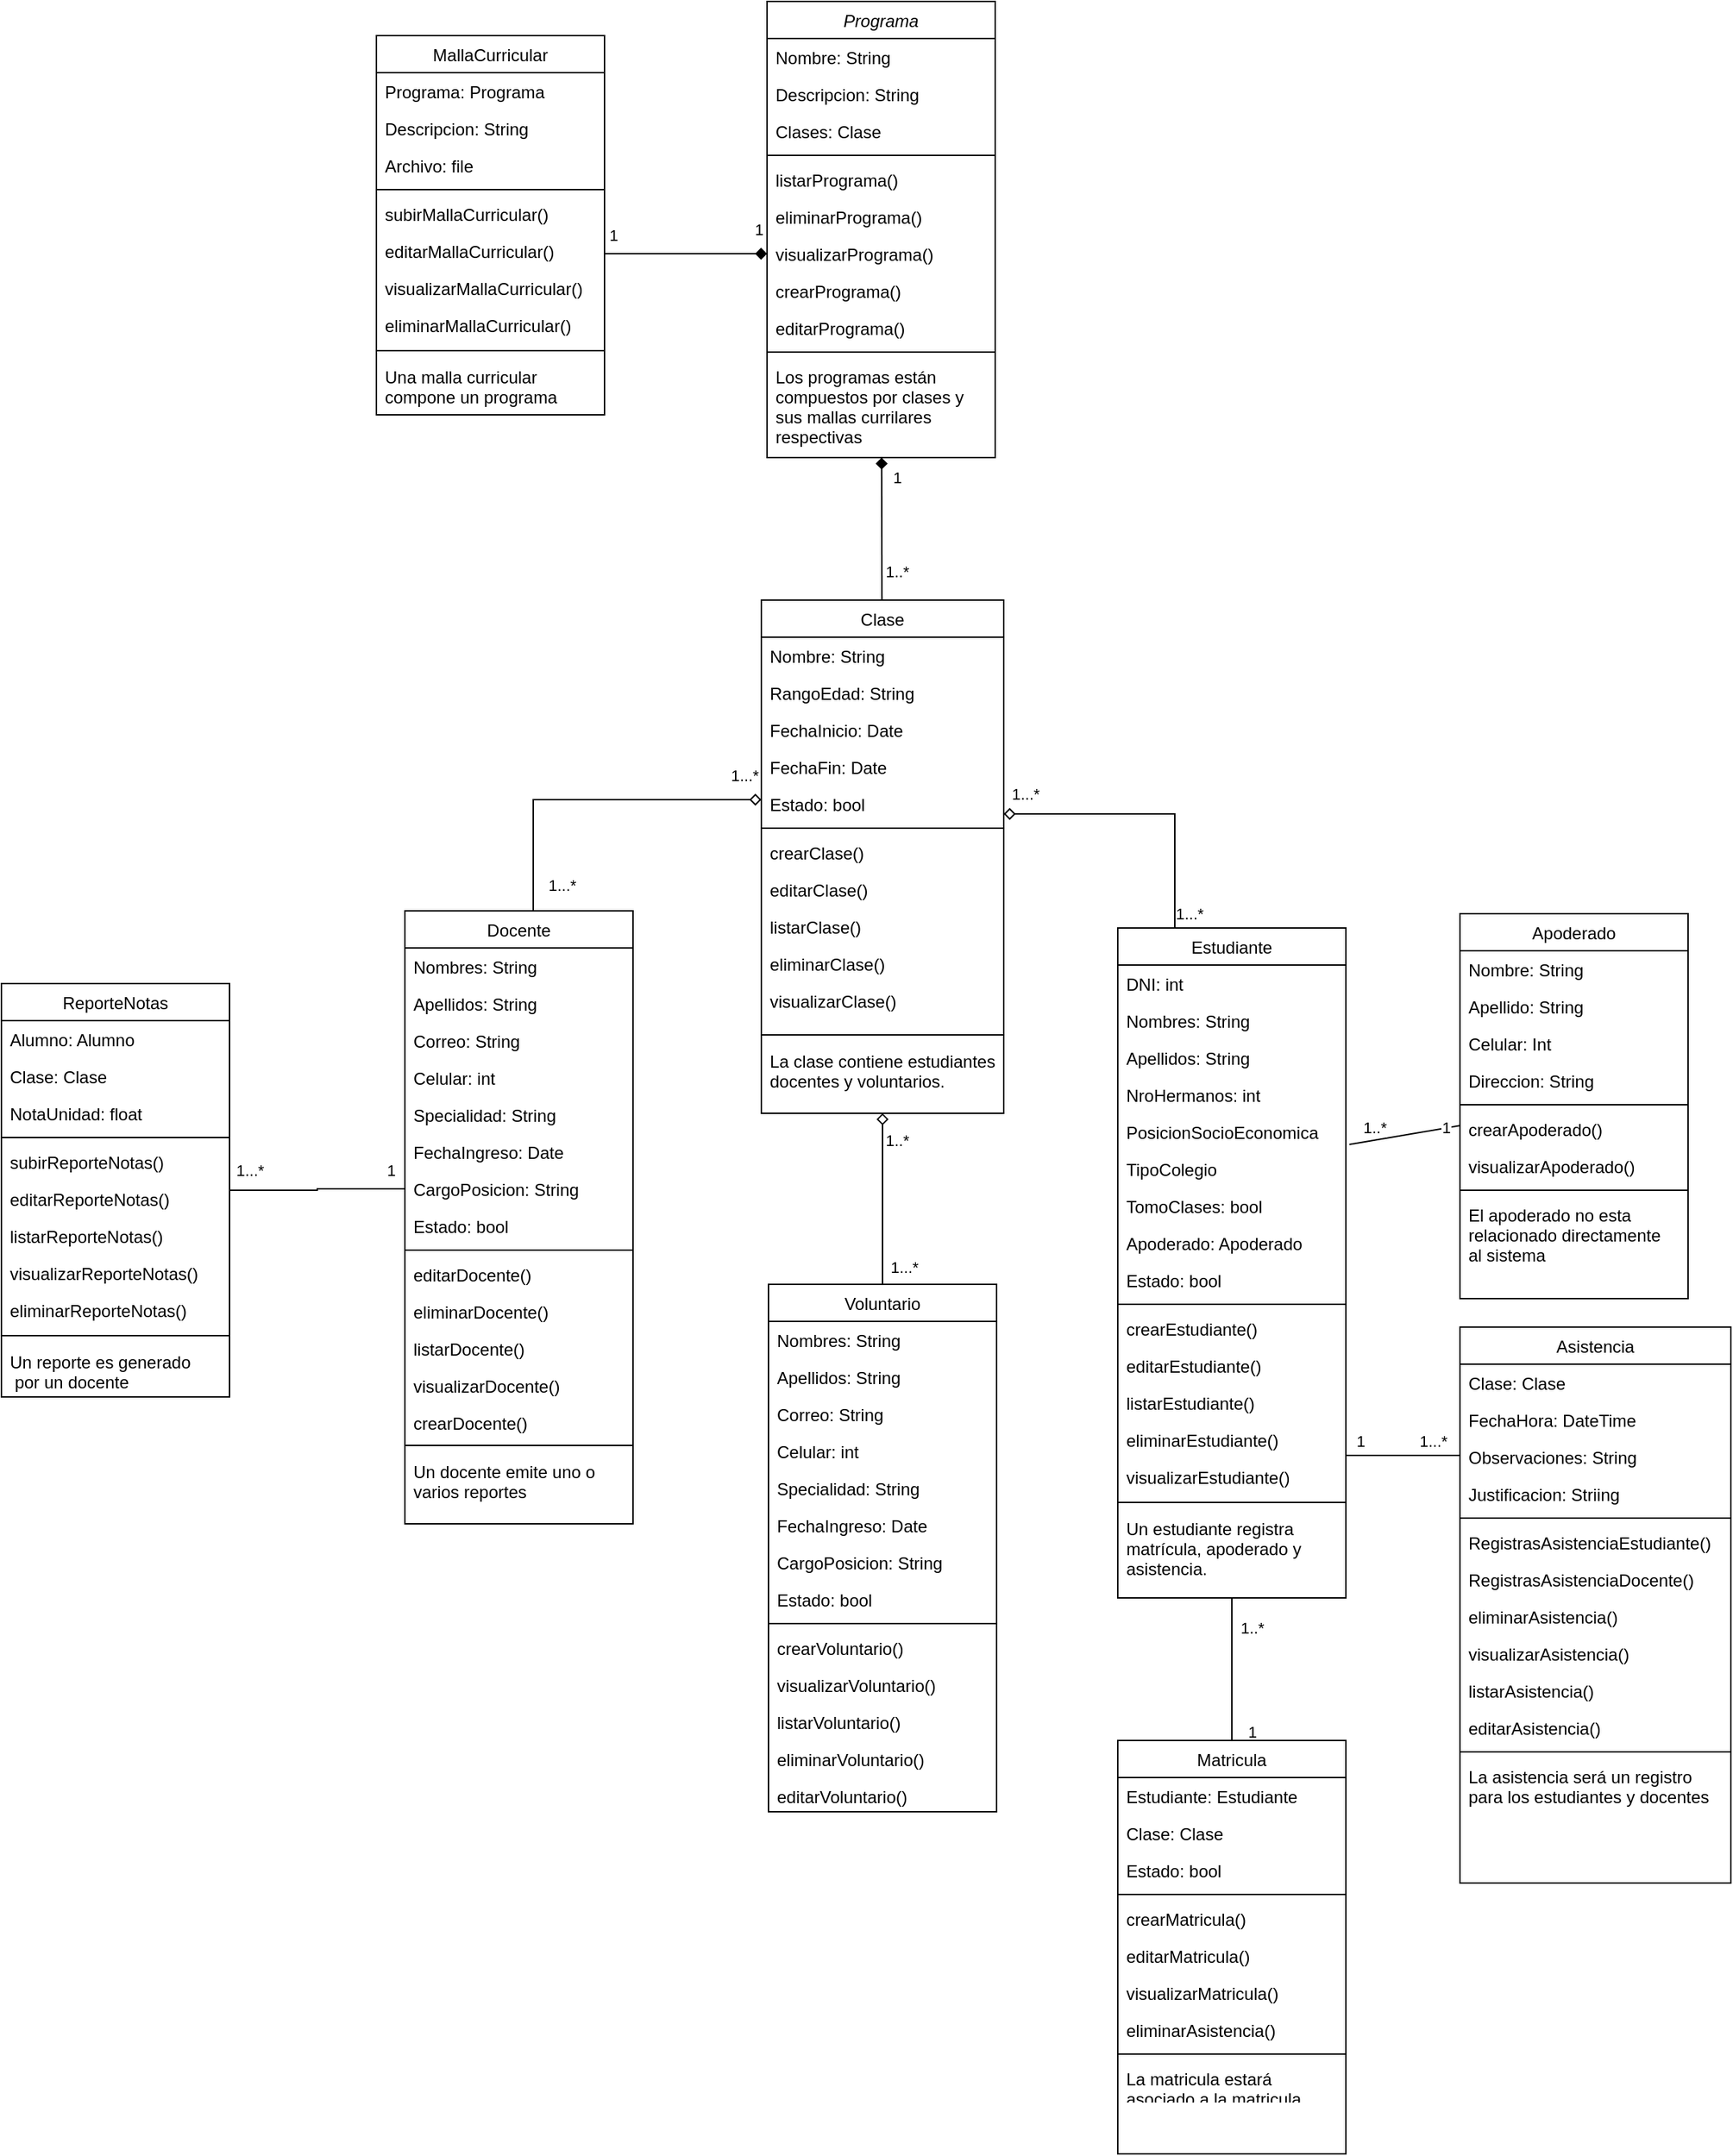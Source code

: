 <mxfile version="22.1.11" type="github">
  <diagram id="C5RBs43oDa-KdzZeNtuy" name="Page-1">
    <mxGraphModel dx="1994" dy="1749" grid="1" gridSize="10" guides="1" tooltips="1" connect="1" arrows="1" fold="1" page="1" pageScale="1" pageWidth="827" pageHeight="1169" math="0" shadow="0">
      <root>
        <mxCell id="WIyWlLk6GJQsqaUBKTNV-0" />
        <mxCell id="WIyWlLk6GJQsqaUBKTNV-1" parent="WIyWlLk6GJQsqaUBKTNV-0" />
        <mxCell id="zkfFHV4jXpPFQw0GAbJ--0" value="Programa" style="swimlane;fontStyle=2;align=center;verticalAlign=top;childLayout=stackLayout;horizontal=1;startSize=26;horizontalStack=0;resizeParent=1;resizeLast=0;collapsible=1;marginBottom=0;rounded=0;shadow=0;strokeWidth=1;" parent="WIyWlLk6GJQsqaUBKTNV-1" vertex="1">
          <mxGeometry x="74" y="-730" width="160" height="320" as="geometry">
            <mxRectangle x="230" y="140" width="160" height="26" as="alternateBounds" />
          </mxGeometry>
        </mxCell>
        <mxCell id="zkfFHV4jXpPFQw0GAbJ--1" value="Nombre: String" style="text;align=left;verticalAlign=top;spacingLeft=4;spacingRight=4;overflow=hidden;rotatable=0;points=[[0,0.5],[1,0.5]];portConstraint=eastwest;" parent="zkfFHV4jXpPFQw0GAbJ--0" vertex="1">
          <mxGeometry y="26" width="160" height="26" as="geometry" />
        </mxCell>
        <mxCell id="zkfFHV4jXpPFQw0GAbJ--3" value="Descripcion: String" style="text;align=left;verticalAlign=top;spacingLeft=4;spacingRight=4;overflow=hidden;rotatable=0;points=[[0,0.5],[1,0.5]];portConstraint=eastwest;rounded=0;shadow=0;html=0;" parent="zkfFHV4jXpPFQw0GAbJ--0" vertex="1">
          <mxGeometry y="52" width="160" height="26" as="geometry" />
        </mxCell>
        <mxCell id="zkfFHV4jXpPFQw0GAbJ--2" value="Clases: Clase" style="text;align=left;verticalAlign=top;spacingLeft=4;spacingRight=4;overflow=hidden;rotatable=0;points=[[0,0.5],[1,0.5]];portConstraint=eastwest;rounded=0;shadow=0;html=0;" parent="zkfFHV4jXpPFQw0GAbJ--0" vertex="1">
          <mxGeometry y="78" width="160" height="26" as="geometry" />
        </mxCell>
        <mxCell id="zkfFHV4jXpPFQw0GAbJ--4" value="" style="line;html=1;strokeWidth=1;align=left;verticalAlign=middle;spacingTop=-1;spacingLeft=3;spacingRight=3;rotatable=0;labelPosition=right;points=[];portConstraint=eastwest;" parent="zkfFHV4jXpPFQw0GAbJ--0" vertex="1">
          <mxGeometry y="104" width="160" height="8" as="geometry" />
        </mxCell>
        <mxCell id="YdkDz7YXGPAaVxcvAb31-112" value="listarPrograma()" style="text;align=left;verticalAlign=top;spacingLeft=4;spacingRight=4;overflow=hidden;rotatable=0;points=[[0,0.5],[1,0.5]];portConstraint=eastwest;" parent="zkfFHV4jXpPFQw0GAbJ--0" vertex="1">
          <mxGeometry y="112" width="160" height="26" as="geometry" />
        </mxCell>
        <mxCell id="YdkDz7YXGPAaVxcvAb31-111" value="eliminarPrograma()" style="text;align=left;verticalAlign=top;spacingLeft=4;spacingRight=4;overflow=hidden;rotatable=0;points=[[0,0.5],[1,0.5]];portConstraint=eastwest;" parent="zkfFHV4jXpPFQw0GAbJ--0" vertex="1">
          <mxGeometry y="138" width="160" height="26" as="geometry" />
        </mxCell>
        <mxCell id="YdkDz7YXGPAaVxcvAb31-113" value="visualizarPrograma()" style="text;align=left;verticalAlign=top;spacingLeft=4;spacingRight=4;overflow=hidden;rotatable=0;points=[[0,0.5],[1,0.5]];portConstraint=eastwest;" parent="zkfFHV4jXpPFQw0GAbJ--0" vertex="1">
          <mxGeometry y="164" width="160" height="26" as="geometry" />
        </mxCell>
        <mxCell id="zkfFHV4jXpPFQw0GAbJ--5" value="crearPrograma()" style="text;align=left;verticalAlign=top;spacingLeft=4;spacingRight=4;overflow=hidden;rotatable=0;points=[[0,0.5],[1,0.5]];portConstraint=eastwest;" parent="zkfFHV4jXpPFQw0GAbJ--0" vertex="1">
          <mxGeometry y="190" width="160" height="26" as="geometry" />
        </mxCell>
        <mxCell id="YdkDz7YXGPAaVxcvAb31-110" value="editarPrograma()" style="text;align=left;verticalAlign=top;spacingLeft=4;spacingRight=4;overflow=hidden;rotatable=0;points=[[0,0.5],[1,0.5]];portConstraint=eastwest;" parent="zkfFHV4jXpPFQw0GAbJ--0" vertex="1">
          <mxGeometry y="216" width="160" height="26" as="geometry" />
        </mxCell>
        <mxCell id="YdkDz7YXGPAaVxcvAb31-114" value="" style="line;html=1;strokeWidth=1;align=left;verticalAlign=middle;spacingTop=-1;spacingLeft=3;spacingRight=3;rotatable=0;labelPosition=right;points=[];portConstraint=eastwest;" parent="zkfFHV4jXpPFQw0GAbJ--0" vertex="1">
          <mxGeometry y="242" width="160" height="8" as="geometry" />
        </mxCell>
        <mxCell id="YdkDz7YXGPAaVxcvAb31-115" value="Los programas están &#xa;compuestos por clases y &#xa;sus mallas currilares &#xa;respectivas" style="text;align=left;verticalAlign=top;spacingLeft=4;spacingRight=4;overflow=hidden;rotatable=0;points=[[0,0.5],[1,0.5]];portConstraint=eastwest;" parent="zkfFHV4jXpPFQw0GAbJ--0" vertex="1">
          <mxGeometry y="250" width="160" height="70" as="geometry" />
        </mxCell>
        <mxCell id="zkfFHV4jXpPFQw0GAbJ--6" value="Estudiante" style="swimlane;fontStyle=0;align=center;verticalAlign=top;childLayout=stackLayout;horizontal=1;startSize=26;horizontalStack=0;resizeParent=1;resizeLast=0;collapsible=1;marginBottom=0;rounded=0;shadow=0;strokeWidth=1;" parent="WIyWlLk6GJQsqaUBKTNV-1" vertex="1">
          <mxGeometry x="320" y="-80" width="160" height="470" as="geometry">
            <mxRectangle x="20" y="250" width="160" height="26" as="alternateBounds" />
          </mxGeometry>
        </mxCell>
        <mxCell id="YdkDz7YXGPAaVxcvAb31-109" value="DNI: int" style="text;align=left;verticalAlign=top;spacingLeft=4;spacingRight=4;overflow=hidden;rotatable=0;points=[[0,0.5],[1,0.5]];portConstraint=eastwest;" parent="zkfFHV4jXpPFQw0GAbJ--6" vertex="1">
          <mxGeometry y="26" width="160" height="26" as="geometry" />
        </mxCell>
        <mxCell id="zkfFHV4jXpPFQw0GAbJ--7" value="Nombres: String" style="text;align=left;verticalAlign=top;spacingLeft=4;spacingRight=4;overflow=hidden;rotatable=0;points=[[0,0.5],[1,0.5]];portConstraint=eastwest;" parent="zkfFHV4jXpPFQw0GAbJ--6" vertex="1">
          <mxGeometry y="52" width="160" height="26" as="geometry" />
        </mxCell>
        <mxCell id="YdkDz7YXGPAaVxcvAb31-14" value="Apellidos: String" style="text;align=left;verticalAlign=top;spacingLeft=4;spacingRight=4;overflow=hidden;rotatable=0;points=[[0,0.5],[1,0.5]];portConstraint=eastwest;rounded=0;shadow=0;html=0;" parent="zkfFHV4jXpPFQw0GAbJ--6" vertex="1">
          <mxGeometry y="78" width="160" height="26" as="geometry" />
        </mxCell>
        <mxCell id="YdkDz7YXGPAaVxcvAb31-13" value="NroHermanos: int" style="text;align=left;verticalAlign=top;spacingLeft=4;spacingRight=4;overflow=hidden;rotatable=0;points=[[0,0.5],[1,0.5]];portConstraint=eastwest;rounded=0;shadow=0;html=0;" parent="zkfFHV4jXpPFQw0GAbJ--6" vertex="1">
          <mxGeometry y="104" width="160" height="26" as="geometry" />
        </mxCell>
        <mxCell id="YdkDz7YXGPAaVxcvAb31-15" value="PosicionSocioEconomica" style="text;align=left;verticalAlign=top;spacingLeft=4;spacingRight=4;overflow=hidden;rotatable=0;points=[[0,0.5],[1,0.5]];portConstraint=eastwest;rounded=0;shadow=0;html=0;" parent="zkfFHV4jXpPFQw0GAbJ--6" vertex="1">
          <mxGeometry y="130" width="160" height="26" as="geometry" />
        </mxCell>
        <mxCell id="zkfFHV4jXpPFQw0GAbJ--8" value="TipoColegio" style="text;align=left;verticalAlign=top;spacingLeft=4;spacingRight=4;overflow=hidden;rotatable=0;points=[[0,0.5],[1,0.5]];portConstraint=eastwest;rounded=0;shadow=0;html=0;" parent="zkfFHV4jXpPFQw0GAbJ--6" vertex="1">
          <mxGeometry y="156" width="160" height="26" as="geometry" />
        </mxCell>
        <mxCell id="YdkDz7YXGPAaVxcvAb31-17" value="TomoClases: bool" style="text;align=left;verticalAlign=top;spacingLeft=4;spacingRight=4;overflow=hidden;rotatable=0;points=[[0,0.5],[1,0.5]];portConstraint=eastwest;rounded=0;shadow=0;html=0;" parent="zkfFHV4jXpPFQw0GAbJ--6" vertex="1">
          <mxGeometry y="182" width="160" height="26" as="geometry" />
        </mxCell>
        <mxCell id="YdkDz7YXGPAaVxcvAb31-18" value="Apoderado: Apoderado" style="text;align=left;verticalAlign=top;spacingLeft=4;spacingRight=4;overflow=hidden;rotatable=0;points=[[0,0.5],[1,0.5]];portConstraint=eastwest;rounded=0;shadow=0;html=0;" parent="zkfFHV4jXpPFQw0GAbJ--6" vertex="1">
          <mxGeometry y="208" width="160" height="26" as="geometry" />
        </mxCell>
        <mxCell id="YdkDz7YXGPAaVxcvAb31-19" value="Estado: bool" style="text;align=left;verticalAlign=top;spacingLeft=4;spacingRight=4;overflow=hidden;rotatable=0;points=[[0,0.5],[1,0.5]];portConstraint=eastwest;rounded=0;shadow=0;html=0;" parent="zkfFHV4jXpPFQw0GAbJ--6" vertex="1">
          <mxGeometry y="234" width="160" height="26" as="geometry" />
        </mxCell>
        <mxCell id="zkfFHV4jXpPFQw0GAbJ--9" value="" style="line;html=1;strokeWidth=1;align=left;verticalAlign=middle;spacingTop=-1;spacingLeft=3;spacingRight=3;rotatable=0;labelPosition=right;points=[];portConstraint=eastwest;" parent="zkfFHV4jXpPFQw0GAbJ--6" vertex="1">
          <mxGeometry y="260" width="160" height="8" as="geometry" />
        </mxCell>
        <mxCell id="YdkDz7YXGPAaVxcvAb31-120" value="crearEstudiante()" style="text;align=left;verticalAlign=top;spacingLeft=4;spacingRight=4;overflow=hidden;rotatable=0;points=[[0,0.5],[1,0.5]];portConstraint=eastwest;" parent="zkfFHV4jXpPFQw0GAbJ--6" vertex="1">
          <mxGeometry y="268" width="160" height="26" as="geometry" />
        </mxCell>
        <mxCell id="YdkDz7YXGPAaVxcvAb31-122" value="editarEstudiante()" style="text;align=left;verticalAlign=top;spacingLeft=4;spacingRight=4;overflow=hidden;rotatable=0;points=[[0,0.5],[1,0.5]];portConstraint=eastwest;" parent="zkfFHV4jXpPFQw0GAbJ--6" vertex="1">
          <mxGeometry y="294" width="160" height="26" as="geometry" />
        </mxCell>
        <mxCell id="zkfFHV4jXpPFQw0GAbJ--11" value="listarEstudiante()" style="text;align=left;verticalAlign=top;spacingLeft=4;spacingRight=4;overflow=hidden;rotatable=0;points=[[0,0.5],[1,0.5]];portConstraint=eastwest;" parent="zkfFHV4jXpPFQw0GAbJ--6" vertex="1">
          <mxGeometry y="320" width="160" height="26" as="geometry" />
        </mxCell>
        <mxCell id="YdkDz7YXGPAaVxcvAb31-121" value="eliminarEstudiante()" style="text;align=left;verticalAlign=top;spacingLeft=4;spacingRight=4;overflow=hidden;rotatable=0;points=[[0,0.5],[1,0.5]];portConstraint=eastwest;" parent="zkfFHV4jXpPFQw0GAbJ--6" vertex="1">
          <mxGeometry y="346" width="160" height="26" as="geometry" />
        </mxCell>
        <mxCell id="YdkDz7YXGPAaVxcvAb31-124" value="visualizarEstudiante()" style="text;align=left;verticalAlign=top;spacingLeft=4;spacingRight=4;overflow=hidden;rotatable=0;points=[[0,0.5],[1,0.5]];portConstraint=eastwest;" parent="zkfFHV4jXpPFQw0GAbJ--6" vertex="1">
          <mxGeometry y="372" width="160" height="26" as="geometry" />
        </mxCell>
        <mxCell id="nETBbxx432z5n_HVtZr0-69" value="" style="line;strokeWidth=1;rotatable=0;dashed=0;labelPosition=right;align=left;verticalAlign=middle;spacingTop=0;spacingLeft=6;points=[];portConstraint=eastwest;" parent="zkfFHV4jXpPFQw0GAbJ--6" vertex="1">
          <mxGeometry y="398" width="160" height="10" as="geometry" />
        </mxCell>
        <mxCell id="nETBbxx432z5n_HVtZr0-70" value="Un estudiante registra&#xa;matrícula, apoderado y&#xa;asistencia." style="text;align=left;verticalAlign=top;spacingLeft=4;spacingRight=4;overflow=hidden;rotatable=0;points=[[0,0.5],[1,0.5]];portConstraint=eastwest;" parent="zkfFHV4jXpPFQw0GAbJ--6" vertex="1">
          <mxGeometry y="408" width="160" height="52" as="geometry" />
        </mxCell>
        <mxCell id="zkfFHV4jXpPFQw0GAbJ--17" value="Clase" style="swimlane;fontStyle=0;align=center;verticalAlign=top;childLayout=stackLayout;horizontal=1;startSize=26;horizontalStack=0;resizeParent=1;resizeLast=0;collapsible=1;marginBottom=0;rounded=0;shadow=0;strokeWidth=1;" parent="WIyWlLk6GJQsqaUBKTNV-1" vertex="1">
          <mxGeometry x="70" y="-310" width="170" height="360" as="geometry">
            <mxRectangle x="550" y="140" width="160" height="26" as="alternateBounds" />
          </mxGeometry>
        </mxCell>
        <mxCell id="zkfFHV4jXpPFQw0GAbJ--18" value="Nombre: String" style="text;align=left;verticalAlign=top;spacingLeft=4;spacingRight=4;overflow=hidden;rotatable=0;points=[[0,0.5],[1,0.5]];portConstraint=eastwest;" parent="zkfFHV4jXpPFQw0GAbJ--17" vertex="1">
          <mxGeometry y="26" width="170" height="26" as="geometry" />
        </mxCell>
        <mxCell id="zkfFHV4jXpPFQw0GAbJ--19" value="RangoEdad: String" style="text;align=left;verticalAlign=top;spacingLeft=4;spacingRight=4;overflow=hidden;rotatable=0;points=[[0,0.5],[1,0.5]];portConstraint=eastwest;rounded=0;shadow=0;html=0;" parent="zkfFHV4jXpPFQw0GAbJ--17" vertex="1">
          <mxGeometry y="52" width="170" height="26" as="geometry" />
        </mxCell>
        <mxCell id="zkfFHV4jXpPFQw0GAbJ--20" value="FechaInicio: Date" style="text;align=left;verticalAlign=top;spacingLeft=4;spacingRight=4;overflow=hidden;rotatable=0;points=[[0,0.5],[1,0.5]];portConstraint=eastwest;rounded=0;shadow=0;html=0;" parent="zkfFHV4jXpPFQw0GAbJ--17" vertex="1">
          <mxGeometry y="78" width="170" height="26" as="geometry" />
        </mxCell>
        <mxCell id="zkfFHV4jXpPFQw0GAbJ--21" value="FechaFin: Date" style="text;align=left;verticalAlign=top;spacingLeft=4;spacingRight=4;overflow=hidden;rotatable=0;points=[[0,0.5],[1,0.5]];portConstraint=eastwest;rounded=0;shadow=0;html=0;" parent="zkfFHV4jXpPFQw0GAbJ--17" vertex="1">
          <mxGeometry y="104" width="170" height="26" as="geometry" />
        </mxCell>
        <mxCell id="zkfFHV4jXpPFQw0GAbJ--22" value="Estado: bool" style="text;align=left;verticalAlign=top;spacingLeft=4;spacingRight=4;overflow=hidden;rotatable=0;points=[[0,0.5],[1,0.5]];portConstraint=eastwest;rounded=0;shadow=0;html=0;" parent="zkfFHV4jXpPFQw0GAbJ--17" vertex="1">
          <mxGeometry y="130" width="170" height="26" as="geometry" />
        </mxCell>
        <mxCell id="zkfFHV4jXpPFQw0GAbJ--23" value="" style="line;html=1;strokeWidth=1;align=left;verticalAlign=middle;spacingTop=-1;spacingLeft=3;spacingRight=3;rotatable=0;labelPosition=right;points=[];portConstraint=eastwest;" parent="zkfFHV4jXpPFQw0GAbJ--17" vertex="1">
          <mxGeometry y="156" width="170" height="8" as="geometry" />
        </mxCell>
        <mxCell id="YdkDz7YXGPAaVxcvAb31-141" value="crearClase()" style="text;align=left;verticalAlign=top;spacingLeft=4;spacingRight=4;overflow=hidden;rotatable=0;points=[[0,0.5],[1,0.5]];portConstraint=eastwest;" parent="zkfFHV4jXpPFQw0GAbJ--17" vertex="1">
          <mxGeometry y="164" width="170" height="26" as="geometry" />
        </mxCell>
        <mxCell id="YdkDz7YXGPAaVxcvAb31-142" value="editarClase()" style="text;align=left;verticalAlign=top;spacingLeft=4;spacingRight=4;overflow=hidden;rotatable=0;points=[[0,0.5],[1,0.5]];portConstraint=eastwest;" parent="zkfFHV4jXpPFQw0GAbJ--17" vertex="1">
          <mxGeometry y="190" width="170" height="26" as="geometry" />
        </mxCell>
        <mxCell id="YdkDz7YXGPAaVxcvAb31-143" value="listarClase()" style="text;align=left;verticalAlign=top;spacingLeft=4;spacingRight=4;overflow=hidden;rotatable=0;points=[[0,0.5],[1,0.5]];portConstraint=eastwest;" parent="zkfFHV4jXpPFQw0GAbJ--17" vertex="1">
          <mxGeometry y="216" width="170" height="26" as="geometry" />
        </mxCell>
        <mxCell id="YdkDz7YXGPAaVxcvAb31-144" value="eliminarClase()" style="text;align=left;verticalAlign=top;spacingLeft=4;spacingRight=4;overflow=hidden;rotatable=0;points=[[0,0.5],[1,0.5]];portConstraint=eastwest;" parent="zkfFHV4jXpPFQw0GAbJ--17" vertex="1">
          <mxGeometry y="242" width="170" height="26" as="geometry" />
        </mxCell>
        <mxCell id="YdkDz7YXGPAaVxcvAb31-145" value="visualizarClase()" style="text;align=left;verticalAlign=top;spacingLeft=4;spacingRight=4;overflow=hidden;rotatable=0;points=[[0,0.5],[1,0.5]];portConstraint=eastwest;" parent="zkfFHV4jXpPFQw0GAbJ--17" vertex="1">
          <mxGeometry y="268" width="170" height="32" as="geometry" />
        </mxCell>
        <mxCell id="nETBbxx432z5n_HVtZr0-63" value="" style="line;strokeWidth=1;rotatable=0;dashed=0;labelPosition=right;align=left;verticalAlign=middle;spacingTop=0;spacingLeft=6;points=[];portConstraint=eastwest;" parent="zkfFHV4jXpPFQw0GAbJ--17" vertex="1">
          <mxGeometry y="300" width="170" height="10" as="geometry" />
        </mxCell>
        <mxCell id="nETBbxx432z5n_HVtZr0-64" value="La clase contiene estudiantes,&#xa;docentes y voluntarios." style="text;align=left;verticalAlign=top;spacingLeft=4;spacingRight=4;overflow=hidden;rotatable=0;points=[[0,0.5],[1,0.5]];portConstraint=eastwest;" parent="zkfFHV4jXpPFQw0GAbJ--17" vertex="1">
          <mxGeometry y="310" width="170" height="50" as="geometry" />
        </mxCell>
        <mxCell id="YdkDz7YXGPAaVxcvAb31-0" value="Voluntario" style="swimlane;fontStyle=0;align=center;verticalAlign=top;childLayout=stackLayout;horizontal=1;startSize=26;horizontalStack=0;resizeParent=1;resizeLast=0;collapsible=1;marginBottom=0;rounded=0;shadow=0;strokeWidth=1;" parent="WIyWlLk6GJQsqaUBKTNV-1" vertex="1">
          <mxGeometry x="75" y="170" width="160" height="370" as="geometry">
            <mxRectangle x="130" y="380" width="160" height="26" as="alternateBounds" />
          </mxGeometry>
        </mxCell>
        <mxCell id="YdkDz7YXGPAaVxcvAb31-1" value="Nombres: String" style="text;align=left;verticalAlign=top;spacingLeft=4;spacingRight=4;overflow=hidden;rotatable=0;points=[[0,0.5],[1,0.5]];portConstraint=eastwest;" parent="YdkDz7YXGPAaVxcvAb31-0" vertex="1">
          <mxGeometry y="26" width="160" height="26" as="geometry" />
        </mxCell>
        <mxCell id="YdkDz7YXGPAaVxcvAb31-2" value="Apellidos: String" style="text;align=left;verticalAlign=top;spacingLeft=4;spacingRight=4;overflow=hidden;rotatable=0;points=[[0,0.5],[1,0.5]];portConstraint=eastwest;rounded=0;shadow=0;html=0;" parent="YdkDz7YXGPAaVxcvAb31-0" vertex="1">
          <mxGeometry y="52" width="160" height="26" as="geometry" />
        </mxCell>
        <mxCell id="YdkDz7YXGPAaVxcvAb31-84" value="Correo: String" style="text;align=left;verticalAlign=top;spacingLeft=4;spacingRight=4;overflow=hidden;rotatable=0;points=[[0,0.5],[1,0.5]];portConstraint=eastwest;rounded=0;shadow=0;html=0;" parent="YdkDz7YXGPAaVxcvAb31-0" vertex="1">
          <mxGeometry y="78" width="160" height="26" as="geometry" />
        </mxCell>
        <mxCell id="YdkDz7YXGPAaVxcvAb31-88" value="Celular: int" style="text;align=left;verticalAlign=top;spacingLeft=4;spacingRight=4;overflow=hidden;rotatable=0;points=[[0,0.5],[1,0.5]];portConstraint=eastwest;rounded=0;shadow=0;html=0;" parent="YdkDz7YXGPAaVxcvAb31-0" vertex="1">
          <mxGeometry y="104" width="160" height="26" as="geometry" />
        </mxCell>
        <mxCell id="YdkDz7YXGPAaVxcvAb31-86" value="Specialidad: String" style="text;align=left;verticalAlign=top;spacingLeft=4;spacingRight=4;overflow=hidden;rotatable=0;points=[[0,0.5],[1,0.5]];portConstraint=eastwest;rounded=0;shadow=0;html=0;" parent="YdkDz7YXGPAaVxcvAb31-0" vertex="1">
          <mxGeometry y="130" width="160" height="26" as="geometry" />
        </mxCell>
        <mxCell id="YdkDz7YXGPAaVxcvAb31-87" value="FechaIngreso: Date" style="text;align=left;verticalAlign=top;spacingLeft=4;spacingRight=4;overflow=hidden;rotatable=0;points=[[0,0.5],[1,0.5]];portConstraint=eastwest;rounded=0;shadow=0;html=0;" parent="YdkDz7YXGPAaVxcvAb31-0" vertex="1">
          <mxGeometry y="156" width="160" height="26" as="geometry" />
        </mxCell>
        <mxCell id="YdkDz7YXGPAaVxcvAb31-89" value="CargoPosicion: String" style="text;align=left;verticalAlign=top;spacingLeft=4;spacingRight=4;overflow=hidden;rotatable=0;points=[[0,0.5],[1,0.5]];portConstraint=eastwest;rounded=0;shadow=0;html=0;" parent="YdkDz7YXGPAaVxcvAb31-0" vertex="1">
          <mxGeometry y="182" width="160" height="26" as="geometry" />
        </mxCell>
        <mxCell id="YdkDz7YXGPAaVxcvAb31-85" value="Estado: bool" style="text;align=left;verticalAlign=top;spacingLeft=4;spacingRight=4;overflow=hidden;rotatable=0;points=[[0,0.5],[1,0.5]];portConstraint=eastwest;rounded=0;shadow=0;html=0;" parent="YdkDz7YXGPAaVxcvAb31-0" vertex="1">
          <mxGeometry y="208" width="160" height="26" as="geometry" />
        </mxCell>
        <mxCell id="YdkDz7YXGPAaVxcvAb31-3" value="" style="line;html=1;strokeWidth=1;align=left;verticalAlign=middle;spacingTop=-1;spacingLeft=3;spacingRight=3;rotatable=0;labelPosition=right;points=[];portConstraint=eastwest;" parent="YdkDz7YXGPAaVxcvAb31-0" vertex="1">
          <mxGeometry y="234" width="160" height="8" as="geometry" />
        </mxCell>
        <mxCell id="YdkDz7YXGPAaVxcvAb31-125" value="crearVoluntario()" style="text;align=left;verticalAlign=top;spacingLeft=4;spacingRight=4;overflow=hidden;rotatable=0;points=[[0,0.5],[1,0.5]];portConstraint=eastwest;" parent="YdkDz7YXGPAaVxcvAb31-0" vertex="1">
          <mxGeometry y="242" width="160" height="26" as="geometry" />
        </mxCell>
        <mxCell id="YdkDz7YXGPAaVxcvAb31-129" value="visualizarVoluntario()" style="text;align=left;verticalAlign=top;spacingLeft=4;spacingRight=4;overflow=hidden;rotatable=0;points=[[0,0.5],[1,0.5]];portConstraint=eastwest;" parent="YdkDz7YXGPAaVxcvAb31-0" vertex="1">
          <mxGeometry y="268" width="160" height="26" as="geometry" />
        </mxCell>
        <mxCell id="YdkDz7YXGPAaVxcvAb31-127" value="listarVoluntario()" style="text;align=left;verticalAlign=top;spacingLeft=4;spacingRight=4;overflow=hidden;rotatable=0;points=[[0,0.5],[1,0.5]];portConstraint=eastwest;" parent="YdkDz7YXGPAaVxcvAb31-0" vertex="1">
          <mxGeometry y="294" width="160" height="26" as="geometry" />
        </mxCell>
        <mxCell id="YdkDz7YXGPAaVxcvAb31-128" value="eliminarVoluntario()" style="text;align=left;verticalAlign=top;spacingLeft=4;spacingRight=4;overflow=hidden;rotatable=0;points=[[0,0.5],[1,0.5]];portConstraint=eastwest;" parent="YdkDz7YXGPAaVxcvAb31-0" vertex="1">
          <mxGeometry y="320" width="160" height="26" as="geometry" />
        </mxCell>
        <mxCell id="YdkDz7YXGPAaVxcvAb31-126" value="editarVoluntario()" style="text;align=left;verticalAlign=top;spacingLeft=4;spacingRight=4;overflow=hidden;rotatable=0;points=[[0,0.5],[1,0.5]];portConstraint=eastwest;" parent="YdkDz7YXGPAaVxcvAb31-0" vertex="1">
          <mxGeometry y="346" width="160" height="24" as="geometry" />
        </mxCell>
        <mxCell id="YdkDz7YXGPAaVxcvAb31-20" value="ReporteNotas" style="swimlane;fontStyle=0;align=center;verticalAlign=top;childLayout=stackLayout;horizontal=1;startSize=26;horizontalStack=0;resizeParent=1;resizeLast=0;collapsible=1;marginBottom=0;rounded=0;shadow=0;strokeWidth=1;" parent="WIyWlLk6GJQsqaUBKTNV-1" vertex="1">
          <mxGeometry x="-463" y="-41" width="160" height="290" as="geometry">
            <mxRectangle x="130" y="380" width="160" height="26" as="alternateBounds" />
          </mxGeometry>
        </mxCell>
        <mxCell id="YdkDz7YXGPAaVxcvAb31-21" value="Alumno: Alumno" style="text;align=left;verticalAlign=top;spacingLeft=4;spacingRight=4;overflow=hidden;rotatable=0;points=[[0,0.5],[1,0.5]];portConstraint=eastwest;" parent="YdkDz7YXGPAaVxcvAb31-20" vertex="1">
          <mxGeometry y="26" width="160" height="26" as="geometry" />
        </mxCell>
        <mxCell id="YdkDz7YXGPAaVxcvAb31-22" value="Clase: Clase" style="text;align=left;verticalAlign=top;spacingLeft=4;spacingRight=4;overflow=hidden;rotatable=0;points=[[0,0.5],[1,0.5]];portConstraint=eastwest;rounded=0;shadow=0;html=0;" parent="YdkDz7YXGPAaVxcvAb31-20" vertex="1">
          <mxGeometry y="52" width="160" height="26" as="geometry" />
        </mxCell>
        <mxCell id="YdkDz7YXGPAaVxcvAb31-103" value="NotaUnidad: float" style="text;align=left;verticalAlign=top;spacingLeft=4;spacingRight=4;overflow=hidden;rotatable=0;points=[[0,0.5],[1,0.5]];portConstraint=eastwest;rounded=0;shadow=0;html=0;" parent="YdkDz7YXGPAaVxcvAb31-20" vertex="1">
          <mxGeometry y="78" width="160" height="26" as="geometry" />
        </mxCell>
        <mxCell id="YdkDz7YXGPAaVxcvAb31-23" value="" style="line;html=1;strokeWidth=1;align=left;verticalAlign=middle;spacingTop=-1;spacingLeft=3;spacingRight=3;rotatable=0;labelPosition=right;points=[];portConstraint=eastwest;" parent="YdkDz7YXGPAaVxcvAb31-20" vertex="1">
          <mxGeometry y="104" width="160" height="8" as="geometry" />
        </mxCell>
        <mxCell id="YdkDz7YXGPAaVxcvAb31-146" value="subirReporteNotas()" style="text;align=left;verticalAlign=top;spacingLeft=4;spacingRight=4;overflow=hidden;rotatable=0;points=[[0,0.5],[1,0.5]];portConstraint=eastwest;" parent="YdkDz7YXGPAaVxcvAb31-20" vertex="1">
          <mxGeometry y="112" width="160" height="26" as="geometry" />
        </mxCell>
        <mxCell id="YdkDz7YXGPAaVxcvAb31-147" value="editarReporteNotas()" style="text;align=left;verticalAlign=top;spacingLeft=4;spacingRight=4;overflow=hidden;rotatable=0;points=[[0,0.5],[1,0.5]];portConstraint=eastwest;" parent="YdkDz7YXGPAaVxcvAb31-20" vertex="1">
          <mxGeometry y="138" width="160" height="26" as="geometry" />
        </mxCell>
        <mxCell id="YdkDz7YXGPAaVxcvAb31-148" value="listarReporteNotas()" style="text;align=left;verticalAlign=top;spacingLeft=4;spacingRight=4;overflow=hidden;rotatable=0;points=[[0,0.5],[1,0.5]];portConstraint=eastwest;" parent="YdkDz7YXGPAaVxcvAb31-20" vertex="1">
          <mxGeometry y="164" width="160" height="26" as="geometry" />
        </mxCell>
        <mxCell id="YdkDz7YXGPAaVxcvAb31-150" value="visualizarReporteNotas()" style="text;align=left;verticalAlign=top;spacingLeft=4;spacingRight=4;overflow=hidden;rotatable=0;points=[[0,0.5],[1,0.5]];portConstraint=eastwest;" parent="YdkDz7YXGPAaVxcvAb31-20" vertex="1">
          <mxGeometry y="190" width="160" height="26" as="geometry" />
        </mxCell>
        <mxCell id="YdkDz7YXGPAaVxcvAb31-149" value="eliminarReporteNotas()" style="text;align=left;verticalAlign=top;spacingLeft=4;spacingRight=4;overflow=hidden;rotatable=0;points=[[0,0.5],[1,0.5]];portConstraint=eastwest;" parent="YdkDz7YXGPAaVxcvAb31-20" vertex="1">
          <mxGeometry y="216" width="160" height="26" as="geometry" />
        </mxCell>
        <mxCell id="nETBbxx432z5n_HVtZr0-59" value="" style="line;strokeWidth=1;rotatable=0;dashed=0;labelPosition=right;align=left;verticalAlign=middle;spacingTop=0;spacingLeft=6;points=[];portConstraint=eastwest;" parent="YdkDz7YXGPAaVxcvAb31-20" vertex="1">
          <mxGeometry y="242" width="160" height="10" as="geometry" />
        </mxCell>
        <mxCell id="nETBbxx432z5n_HVtZr0-60" value="Un reporte es generado&#xa; por un docente" style="text;align=left;verticalAlign=top;spacingLeft=4;spacingRight=4;overflow=hidden;rotatable=0;points=[[0,0.5],[1,0.5]];portConstraint=eastwest;" parent="YdkDz7YXGPAaVxcvAb31-20" vertex="1">
          <mxGeometry y="252" width="160" height="32" as="geometry" />
        </mxCell>
        <mxCell id="YdkDz7YXGPAaVxcvAb31-26" value="MallaCurricular" style="swimlane;fontStyle=0;align=center;verticalAlign=top;childLayout=stackLayout;horizontal=1;startSize=26;horizontalStack=0;resizeParent=1;resizeLast=0;collapsible=1;marginBottom=0;rounded=0;shadow=0;strokeWidth=1;" parent="WIyWlLk6GJQsqaUBKTNV-1" vertex="1">
          <mxGeometry x="-200" y="-706" width="160" height="266" as="geometry">
            <mxRectangle x="130" y="380" width="160" height="26" as="alternateBounds" />
          </mxGeometry>
        </mxCell>
        <mxCell id="YdkDz7YXGPAaVxcvAb31-27" value="Programa: Programa" style="text;align=left;verticalAlign=top;spacingLeft=4;spacingRight=4;overflow=hidden;rotatable=0;points=[[0,0.5],[1,0.5]];portConstraint=eastwest;" parent="YdkDz7YXGPAaVxcvAb31-26" vertex="1">
          <mxGeometry y="26" width="160" height="26" as="geometry" />
        </mxCell>
        <mxCell id="YdkDz7YXGPAaVxcvAb31-104" value="Descripcion: String" style="text;align=left;verticalAlign=top;spacingLeft=4;spacingRight=4;overflow=hidden;rotatable=0;points=[[0,0.5],[1,0.5]];portConstraint=eastwest;rounded=0;shadow=0;html=0;" parent="YdkDz7YXGPAaVxcvAb31-26" vertex="1">
          <mxGeometry y="52" width="160" height="26" as="geometry" />
        </mxCell>
        <mxCell id="YdkDz7YXGPAaVxcvAb31-28" value="Archivo: file" style="text;align=left;verticalAlign=top;spacingLeft=4;spacingRight=4;overflow=hidden;rotatable=0;points=[[0,0.5],[1,0.5]];portConstraint=eastwest;rounded=0;shadow=0;html=0;" parent="YdkDz7YXGPAaVxcvAb31-26" vertex="1">
          <mxGeometry y="78" width="160" height="26" as="geometry" />
        </mxCell>
        <mxCell id="YdkDz7YXGPAaVxcvAb31-29" value="" style="line;html=1;strokeWidth=1;align=left;verticalAlign=middle;spacingTop=-1;spacingLeft=3;spacingRight=3;rotatable=0;labelPosition=right;points=[];portConstraint=eastwest;" parent="YdkDz7YXGPAaVxcvAb31-26" vertex="1">
          <mxGeometry y="104" width="160" height="8" as="geometry" />
        </mxCell>
        <mxCell id="YdkDz7YXGPAaVxcvAb31-151" value="subirMallaCurricular()" style="text;align=left;verticalAlign=top;spacingLeft=4;spacingRight=4;overflow=hidden;rotatable=0;points=[[0,0.5],[1,0.5]];portConstraint=eastwest;" parent="YdkDz7YXGPAaVxcvAb31-26" vertex="1">
          <mxGeometry y="112" width="160" height="26" as="geometry" />
        </mxCell>
        <mxCell id="YdkDz7YXGPAaVxcvAb31-152" value="editarMallaCurricular()" style="text;align=left;verticalAlign=top;spacingLeft=4;spacingRight=4;overflow=hidden;rotatable=0;points=[[0,0.5],[1,0.5]];portConstraint=eastwest;" parent="YdkDz7YXGPAaVxcvAb31-26" vertex="1">
          <mxGeometry y="138" width="160" height="26" as="geometry" />
        </mxCell>
        <mxCell id="YdkDz7YXGPAaVxcvAb31-155" value="visualizarMallaCurricular()" style="text;align=left;verticalAlign=top;spacingLeft=4;spacingRight=4;overflow=hidden;rotatable=0;points=[[0,0.5],[1,0.5]];portConstraint=eastwest;" parent="YdkDz7YXGPAaVxcvAb31-26" vertex="1">
          <mxGeometry y="164" width="160" height="26" as="geometry" />
        </mxCell>
        <mxCell id="YdkDz7YXGPAaVxcvAb31-154" value="eliminarMallaCurricular()" style="text;align=left;verticalAlign=top;spacingLeft=4;spacingRight=4;overflow=hidden;rotatable=0;points=[[0,0.5],[1,0.5]];portConstraint=eastwest;" parent="YdkDz7YXGPAaVxcvAb31-26" vertex="1">
          <mxGeometry y="190" width="160" height="26" as="geometry" />
        </mxCell>
        <mxCell id="nETBbxx432z5n_HVtZr0-61" value="" style="line;strokeWidth=1;rotatable=0;dashed=0;labelPosition=right;align=left;verticalAlign=middle;spacingTop=0;spacingLeft=6;points=[];portConstraint=eastwest;" parent="YdkDz7YXGPAaVxcvAb31-26" vertex="1">
          <mxGeometry y="216" width="160" height="10" as="geometry" />
        </mxCell>
        <mxCell id="nETBbxx432z5n_HVtZr0-62" value="Una malla curricular &#xa;compone un programa" style="text;align=left;verticalAlign=top;spacingLeft=4;spacingRight=4;overflow=hidden;rotatable=0;points=[[0,0.5],[1,0.5]];portConstraint=eastwest;" parent="YdkDz7YXGPAaVxcvAb31-26" vertex="1">
          <mxGeometry y="226" width="160" height="34" as="geometry" />
        </mxCell>
        <mxCell id="YdkDz7YXGPAaVxcvAb31-32" value="Asistencia" style="swimlane;fontStyle=0;align=center;verticalAlign=top;childLayout=stackLayout;horizontal=1;startSize=26;horizontalStack=0;resizeParent=1;resizeLast=0;collapsible=1;marginBottom=0;rounded=0;shadow=0;strokeWidth=1;" parent="WIyWlLk6GJQsqaUBKTNV-1" vertex="1">
          <mxGeometry x="560" y="200" width="190" height="390" as="geometry">
            <mxRectangle x="130" y="380" width="160" height="26" as="alternateBounds" />
          </mxGeometry>
        </mxCell>
        <mxCell id="YdkDz7YXGPAaVxcvAb31-33" value="Clase: Clase" style="text;align=left;verticalAlign=top;spacingLeft=4;spacingRight=4;overflow=hidden;rotatable=0;points=[[0,0.5],[1,0.5]];portConstraint=eastwest;" parent="YdkDz7YXGPAaVxcvAb31-32" vertex="1">
          <mxGeometry y="26" width="190" height="26" as="geometry" />
        </mxCell>
        <mxCell id="YdkDz7YXGPAaVxcvAb31-34" value="FechaHora: DateTime" style="text;align=left;verticalAlign=top;spacingLeft=4;spacingRight=4;overflow=hidden;rotatable=0;points=[[0,0.5],[1,0.5]];portConstraint=eastwest;rounded=0;shadow=0;html=0;" parent="YdkDz7YXGPAaVxcvAb31-32" vertex="1">
          <mxGeometry y="52" width="190" height="26" as="geometry" />
        </mxCell>
        <mxCell id="YdkDz7YXGPAaVxcvAb31-105" value="Observaciones: String" style="text;align=left;verticalAlign=top;spacingLeft=4;spacingRight=4;overflow=hidden;rotatable=0;points=[[0,0.5],[1,0.5]];portConstraint=eastwest;rounded=0;shadow=0;html=0;" parent="YdkDz7YXGPAaVxcvAb31-32" vertex="1">
          <mxGeometry y="78" width="190" height="26" as="geometry" />
        </mxCell>
        <mxCell id="YdkDz7YXGPAaVxcvAb31-106" value="Justificacion: Striing" style="text;align=left;verticalAlign=top;spacingLeft=4;spacingRight=4;overflow=hidden;rotatable=0;points=[[0,0.5],[1,0.5]];portConstraint=eastwest;rounded=0;shadow=0;html=0;" parent="YdkDz7YXGPAaVxcvAb31-32" vertex="1">
          <mxGeometry y="104" width="190" height="26" as="geometry" />
        </mxCell>
        <mxCell id="YdkDz7YXGPAaVxcvAb31-35" value="" style="line;html=1;strokeWidth=1;align=left;verticalAlign=middle;spacingTop=-1;spacingLeft=3;spacingRight=3;rotatable=0;labelPosition=right;points=[];portConstraint=eastwest;" parent="YdkDz7YXGPAaVxcvAb31-32" vertex="1">
          <mxGeometry y="130" width="190" height="8" as="geometry" />
        </mxCell>
        <mxCell id="YdkDz7YXGPAaVxcvAb31-156" value="RegistrasAsistenciaEstudiante()" style="text;align=left;verticalAlign=top;spacingLeft=4;spacingRight=4;overflow=hidden;rotatable=0;points=[[0,0.5],[1,0.5]];portConstraint=eastwest;" parent="YdkDz7YXGPAaVxcvAb31-32" vertex="1">
          <mxGeometry y="138" width="190" height="26" as="geometry" />
        </mxCell>
        <mxCell id="YdkDz7YXGPAaVxcvAb31-168" value="RegistrasAsistenciaDocente()" style="text;align=left;verticalAlign=top;spacingLeft=4;spacingRight=4;overflow=hidden;rotatable=0;points=[[0,0.5],[1,0.5]];portConstraint=eastwest;" parent="YdkDz7YXGPAaVxcvAb31-32" vertex="1">
          <mxGeometry y="164" width="190" height="26" as="geometry" />
        </mxCell>
        <mxCell id="YdkDz7YXGPAaVxcvAb31-160" value="eliminarAsistencia()" style="text;align=left;verticalAlign=top;spacingLeft=4;spacingRight=4;overflow=hidden;rotatable=0;points=[[0,0.5],[1,0.5]];portConstraint=eastwest;" parent="YdkDz7YXGPAaVxcvAb31-32" vertex="1">
          <mxGeometry y="190" width="190" height="26" as="geometry" />
        </mxCell>
        <mxCell id="YdkDz7YXGPAaVxcvAb31-159" value="visualizarAsistencia()" style="text;align=left;verticalAlign=top;spacingLeft=4;spacingRight=4;overflow=hidden;rotatable=0;points=[[0,0.5],[1,0.5]];portConstraint=eastwest;" parent="YdkDz7YXGPAaVxcvAb31-32" vertex="1">
          <mxGeometry y="216" width="190" height="26" as="geometry" />
        </mxCell>
        <mxCell id="YdkDz7YXGPAaVxcvAb31-158" value="listarAsistencia()" style="text;align=left;verticalAlign=top;spacingLeft=4;spacingRight=4;overflow=hidden;rotatable=0;points=[[0,0.5],[1,0.5]];portConstraint=eastwest;" parent="YdkDz7YXGPAaVxcvAb31-32" vertex="1">
          <mxGeometry y="242" width="190" height="26" as="geometry" />
        </mxCell>
        <mxCell id="YdkDz7YXGPAaVxcvAb31-157" value="editarAsistencia()" style="text;align=left;verticalAlign=top;spacingLeft=4;spacingRight=4;overflow=hidden;rotatable=0;points=[[0,0.5],[1,0.5]];portConstraint=eastwest;" parent="YdkDz7YXGPAaVxcvAb31-32" vertex="1">
          <mxGeometry y="268" width="190" height="26" as="geometry" />
        </mxCell>
        <mxCell id="n1IE_faf7jtfb7NiEphm-2" value="" style="line;html=1;strokeWidth=1;align=left;verticalAlign=middle;spacingTop=-1;spacingLeft=3;spacingRight=3;rotatable=0;labelPosition=right;points=[];portConstraint=eastwest;" vertex="1" parent="YdkDz7YXGPAaVxcvAb31-32">
          <mxGeometry y="294" width="190" height="8" as="geometry" />
        </mxCell>
        <mxCell id="n1IE_faf7jtfb7NiEphm-3" value="La asistencia será un registro&#xa;para los estudiantes y docentes&#xa;" style="text;align=left;verticalAlign=top;spacingLeft=4;spacingRight=4;overflow=hidden;rotatable=0;points=[[0,0.5],[1,0.5]];portConstraint=eastwest;" vertex="1" parent="YdkDz7YXGPAaVxcvAb31-32">
          <mxGeometry y="302" width="190" height="38" as="geometry" />
        </mxCell>
        <mxCell id="nETBbxx432z5n_HVtZr0-46" style="rounded=0;orthogonalLoop=1;jettySize=auto;html=1;entryX=0.5;entryY=1;entryDx=0;entryDy=0;endArrow=none;endFill=0;" parent="WIyWlLk6GJQsqaUBKTNV-1" source="YdkDz7YXGPAaVxcvAb31-44" target="zkfFHV4jXpPFQw0GAbJ--6" edge="1">
          <mxGeometry relative="1" as="geometry" />
        </mxCell>
        <mxCell id="nETBbxx432z5n_HVtZr0-47" value="1" style="edgeLabel;html=1;align=center;verticalAlign=middle;resizable=0;points=[];" parent="nETBbxx432z5n_HVtZr0-46" vertex="1" connectable="0">
          <mxGeometry x="-0.878" relative="1" as="geometry">
            <mxPoint x="14" as="offset" />
          </mxGeometry>
        </mxCell>
        <mxCell id="nETBbxx432z5n_HVtZr0-48" value="1..*" style="edgeLabel;html=1;align=center;verticalAlign=middle;resizable=0;points=[];" parent="nETBbxx432z5n_HVtZr0-46" vertex="1" connectable="0">
          <mxGeometry x="0.896" relative="1" as="geometry">
            <mxPoint x="14" y="16" as="offset" />
          </mxGeometry>
        </mxCell>
        <mxCell id="YdkDz7YXGPAaVxcvAb31-44" value="Matricula" style="swimlane;fontStyle=0;align=center;verticalAlign=top;childLayout=stackLayout;horizontal=1;startSize=26;horizontalStack=0;resizeParent=1;resizeLast=0;collapsible=1;marginBottom=0;rounded=0;shadow=0;strokeWidth=1;" parent="WIyWlLk6GJQsqaUBKTNV-1" vertex="1">
          <mxGeometry x="320" y="490" width="160" height="290" as="geometry">
            <mxRectangle x="130" y="380" width="160" height="26" as="alternateBounds" />
          </mxGeometry>
        </mxCell>
        <mxCell id="YdkDz7YXGPAaVxcvAb31-45" value="Estudiante: Estudiante" style="text;align=left;verticalAlign=top;spacingLeft=4;spacingRight=4;overflow=hidden;rotatable=0;points=[[0,0.5],[1,0.5]];portConstraint=eastwest;" parent="YdkDz7YXGPAaVxcvAb31-44" vertex="1">
          <mxGeometry y="26" width="160" height="26" as="geometry" />
        </mxCell>
        <mxCell id="YdkDz7YXGPAaVxcvAb31-108" value="Clase: Clase" style="text;align=left;verticalAlign=top;spacingLeft=4;spacingRight=4;overflow=hidden;rotatable=0;points=[[0,0.5],[1,0.5]];portConstraint=eastwest;rounded=0;shadow=0;html=0;" parent="YdkDz7YXGPAaVxcvAb31-44" vertex="1">
          <mxGeometry y="52" width="160" height="26" as="geometry" />
        </mxCell>
        <mxCell id="YdkDz7YXGPAaVxcvAb31-46" value="Estado: bool" style="text;align=left;verticalAlign=top;spacingLeft=4;spacingRight=4;overflow=hidden;rotatable=0;points=[[0,0.5],[1,0.5]];portConstraint=eastwest;rounded=0;shadow=0;html=0;" parent="YdkDz7YXGPAaVxcvAb31-44" vertex="1">
          <mxGeometry y="78" width="160" height="26" as="geometry" />
        </mxCell>
        <mxCell id="YdkDz7YXGPAaVxcvAb31-47" value="" style="line;html=1;strokeWidth=1;align=left;verticalAlign=middle;spacingTop=-1;spacingLeft=3;spacingRight=3;rotatable=0;labelPosition=right;points=[];portConstraint=eastwest;" parent="YdkDz7YXGPAaVxcvAb31-44" vertex="1">
          <mxGeometry y="104" width="160" height="8" as="geometry" />
        </mxCell>
        <mxCell id="YdkDz7YXGPAaVxcvAb31-162" value="crearMatricula()" style="text;align=left;verticalAlign=top;spacingLeft=4;spacingRight=4;overflow=hidden;rotatable=0;points=[[0,0.5],[1,0.5]];portConstraint=eastwest;" parent="YdkDz7YXGPAaVxcvAb31-44" vertex="1">
          <mxGeometry y="112" width="160" height="26" as="geometry" />
        </mxCell>
        <mxCell id="YdkDz7YXGPAaVxcvAb31-166" value="editarMatricula()" style="text;align=left;verticalAlign=top;spacingLeft=4;spacingRight=4;overflow=hidden;rotatable=0;points=[[0,0.5],[1,0.5]];portConstraint=eastwest;" parent="YdkDz7YXGPAaVxcvAb31-44" vertex="1">
          <mxGeometry y="138" width="160" height="26" as="geometry" />
        </mxCell>
        <mxCell id="YdkDz7YXGPAaVxcvAb31-164" value="visualizarMatricula()" style="text;align=left;verticalAlign=top;spacingLeft=4;spacingRight=4;overflow=hidden;rotatable=0;points=[[0,0.5],[1,0.5]];portConstraint=eastwest;" parent="YdkDz7YXGPAaVxcvAb31-44" vertex="1">
          <mxGeometry y="164" width="160" height="26" as="geometry" />
        </mxCell>
        <mxCell id="YdkDz7YXGPAaVxcvAb31-163" value="eliminarAsistencia()" style="text;align=left;verticalAlign=top;spacingLeft=4;spacingRight=4;overflow=hidden;rotatable=0;points=[[0,0.5],[1,0.5]];portConstraint=eastwest;" parent="YdkDz7YXGPAaVxcvAb31-44" vertex="1">
          <mxGeometry y="190" width="160" height="26" as="geometry" />
        </mxCell>
        <mxCell id="n1IE_faf7jtfb7NiEphm-4" value="" style="line;html=1;strokeWidth=1;align=left;verticalAlign=middle;spacingTop=-1;spacingLeft=3;spacingRight=3;rotatable=0;labelPosition=right;points=[];portConstraint=eastwest;" vertex="1" parent="YdkDz7YXGPAaVxcvAb31-44">
          <mxGeometry y="216" width="160" height="8" as="geometry" />
        </mxCell>
        <mxCell id="n1IE_faf7jtfb7NiEphm-5" value="La matricula estará &#xa;asociado a la matricula&#xa;" style="text;align=left;verticalAlign=top;spacingLeft=4;spacingRight=4;overflow=hidden;rotatable=0;points=[[0,0.5],[1,0.5]];portConstraint=eastwest;" vertex="1" parent="YdkDz7YXGPAaVxcvAb31-44">
          <mxGeometry y="224" width="160" height="26" as="geometry" />
        </mxCell>
        <mxCell id="YdkDz7YXGPAaVxcvAb31-75" value="Apoderado" style="swimlane;fontStyle=0;align=center;verticalAlign=top;childLayout=stackLayout;horizontal=1;startSize=26;horizontalStack=0;resizeParent=1;resizeLast=0;collapsible=1;marginBottom=0;rounded=0;shadow=0;strokeWidth=1;" parent="WIyWlLk6GJQsqaUBKTNV-1" vertex="1">
          <mxGeometry x="560" y="-90" width="160" height="270" as="geometry">
            <mxRectangle x="130" y="380" width="160" height="26" as="alternateBounds" />
          </mxGeometry>
        </mxCell>
        <mxCell id="YdkDz7YXGPAaVxcvAb31-76" value="Nombre: String" style="text;align=left;verticalAlign=top;spacingLeft=4;spacingRight=4;overflow=hidden;rotatable=0;points=[[0,0.5],[1,0.5]];portConstraint=eastwest;" parent="YdkDz7YXGPAaVxcvAb31-75" vertex="1">
          <mxGeometry y="26" width="160" height="26" as="geometry" />
        </mxCell>
        <mxCell id="YdkDz7YXGPAaVxcvAb31-77" value="Apellido: String" style="text;align=left;verticalAlign=top;spacingLeft=4;spacingRight=4;overflow=hidden;rotatable=0;points=[[0,0.5],[1,0.5]];portConstraint=eastwest;rounded=0;shadow=0;html=0;" parent="YdkDz7YXGPAaVxcvAb31-75" vertex="1">
          <mxGeometry y="52" width="160" height="26" as="geometry" />
        </mxCell>
        <mxCell id="YdkDz7YXGPAaVxcvAb31-81" value="Celular: Int" style="text;align=left;verticalAlign=top;spacingLeft=4;spacingRight=4;overflow=hidden;rotatable=0;points=[[0,0.5],[1,0.5]];portConstraint=eastwest;rounded=0;shadow=0;html=0;" parent="YdkDz7YXGPAaVxcvAb31-75" vertex="1">
          <mxGeometry y="78" width="160" height="26" as="geometry" />
        </mxCell>
        <mxCell id="YdkDz7YXGPAaVxcvAb31-82" value="Direccion: String" style="text;align=left;verticalAlign=top;spacingLeft=4;spacingRight=4;overflow=hidden;rotatable=0;points=[[0,0.5],[1,0.5]];portConstraint=eastwest;rounded=0;shadow=0;html=0;" parent="YdkDz7YXGPAaVxcvAb31-75" vertex="1">
          <mxGeometry y="104" width="160" height="26" as="geometry" />
        </mxCell>
        <mxCell id="YdkDz7YXGPAaVxcvAb31-78" value="" style="line;html=1;strokeWidth=1;align=left;verticalAlign=middle;spacingTop=-1;spacingLeft=3;spacingRight=3;rotatable=0;labelPosition=right;points=[];portConstraint=eastwest;" parent="YdkDz7YXGPAaVxcvAb31-75" vertex="1">
          <mxGeometry y="130" width="160" height="8" as="geometry" />
        </mxCell>
        <mxCell id="YdkDz7YXGPAaVxcvAb31-135" value="crearApoderado()" style="text;align=left;verticalAlign=top;spacingLeft=4;spacingRight=4;overflow=hidden;rotatable=0;points=[[0,0.5],[1,0.5]];portConstraint=eastwest;" parent="YdkDz7YXGPAaVxcvAb31-75" vertex="1">
          <mxGeometry y="138" width="160" height="26" as="geometry" />
        </mxCell>
        <mxCell id="YdkDz7YXGPAaVxcvAb31-139" value="visualizarApoderado()" style="text;align=left;verticalAlign=top;spacingLeft=4;spacingRight=4;overflow=hidden;rotatable=0;points=[[0,0.5],[1,0.5]];portConstraint=eastwest;" parent="YdkDz7YXGPAaVxcvAb31-75" vertex="1">
          <mxGeometry y="164" width="160" height="26" as="geometry" />
        </mxCell>
        <mxCell id="n1IE_faf7jtfb7NiEphm-0" value="" style="line;html=1;strokeWidth=1;align=left;verticalAlign=middle;spacingTop=-1;spacingLeft=3;spacingRight=3;rotatable=0;labelPosition=right;points=[];portConstraint=eastwest;" vertex="1" parent="YdkDz7YXGPAaVxcvAb31-75">
          <mxGeometry y="190" width="160" height="8" as="geometry" />
        </mxCell>
        <mxCell id="n1IE_faf7jtfb7NiEphm-1" value="El apoderado no esta &#xa;relacionado directamente &#xa;al sistema&#xa;" style="text;align=left;verticalAlign=top;spacingLeft=4;spacingRight=4;overflow=hidden;rotatable=0;points=[[0,0.5],[1,0.5]];portConstraint=eastwest;" vertex="1" parent="YdkDz7YXGPAaVxcvAb31-75">
          <mxGeometry y="198" width="160" height="52" as="geometry" />
        </mxCell>
        <mxCell id="YdkDz7YXGPAaVxcvAb31-90" value="Docente" style="swimlane;fontStyle=0;align=center;verticalAlign=top;childLayout=stackLayout;horizontal=1;startSize=26;horizontalStack=0;resizeParent=1;resizeLast=0;collapsible=1;marginBottom=0;rounded=0;shadow=0;strokeWidth=1;" parent="WIyWlLk6GJQsqaUBKTNV-1" vertex="1">
          <mxGeometry x="-180" y="-92" width="160" height="430" as="geometry">
            <mxRectangle x="130" y="380" width="160" height="26" as="alternateBounds" />
          </mxGeometry>
        </mxCell>
        <mxCell id="YdkDz7YXGPAaVxcvAb31-91" value="Nombres: String" style="text;align=left;verticalAlign=top;spacingLeft=4;spacingRight=4;overflow=hidden;rotatable=0;points=[[0,0.5],[1,0.5]];portConstraint=eastwest;" parent="YdkDz7YXGPAaVxcvAb31-90" vertex="1">
          <mxGeometry y="26" width="160" height="26" as="geometry" />
        </mxCell>
        <mxCell id="YdkDz7YXGPAaVxcvAb31-92" value="Apellidos: String" style="text;align=left;verticalAlign=top;spacingLeft=4;spacingRight=4;overflow=hidden;rotatable=0;points=[[0,0.5],[1,0.5]];portConstraint=eastwest;rounded=0;shadow=0;html=0;" parent="YdkDz7YXGPAaVxcvAb31-90" vertex="1">
          <mxGeometry y="52" width="160" height="26" as="geometry" />
        </mxCell>
        <mxCell id="YdkDz7YXGPAaVxcvAb31-93" value="Correo: String" style="text;align=left;verticalAlign=top;spacingLeft=4;spacingRight=4;overflow=hidden;rotatable=0;points=[[0,0.5],[1,0.5]];portConstraint=eastwest;rounded=0;shadow=0;html=0;" parent="YdkDz7YXGPAaVxcvAb31-90" vertex="1">
          <mxGeometry y="78" width="160" height="26" as="geometry" />
        </mxCell>
        <mxCell id="YdkDz7YXGPAaVxcvAb31-94" value="Celular: int" style="text;align=left;verticalAlign=top;spacingLeft=4;spacingRight=4;overflow=hidden;rotatable=0;points=[[0,0.5],[1,0.5]];portConstraint=eastwest;rounded=0;shadow=0;html=0;" parent="YdkDz7YXGPAaVxcvAb31-90" vertex="1">
          <mxGeometry y="104" width="160" height="26" as="geometry" />
        </mxCell>
        <mxCell id="YdkDz7YXGPAaVxcvAb31-95" value="Specialidad: String" style="text;align=left;verticalAlign=top;spacingLeft=4;spacingRight=4;overflow=hidden;rotatable=0;points=[[0,0.5],[1,0.5]];portConstraint=eastwest;rounded=0;shadow=0;html=0;" parent="YdkDz7YXGPAaVxcvAb31-90" vertex="1">
          <mxGeometry y="130" width="160" height="26" as="geometry" />
        </mxCell>
        <mxCell id="YdkDz7YXGPAaVxcvAb31-96" value="FechaIngreso: Date" style="text;align=left;verticalAlign=top;spacingLeft=4;spacingRight=4;overflow=hidden;rotatable=0;points=[[0,0.5],[1,0.5]];portConstraint=eastwest;rounded=0;shadow=0;html=0;" parent="YdkDz7YXGPAaVxcvAb31-90" vertex="1">
          <mxGeometry y="156" width="160" height="26" as="geometry" />
        </mxCell>
        <mxCell id="YdkDz7YXGPAaVxcvAb31-97" value="CargoPosicion: String" style="text;align=left;verticalAlign=top;spacingLeft=4;spacingRight=4;overflow=hidden;rotatable=0;points=[[0,0.5],[1,0.5]];portConstraint=eastwest;rounded=0;shadow=0;html=0;" parent="YdkDz7YXGPAaVxcvAb31-90" vertex="1">
          <mxGeometry y="182" width="160" height="26" as="geometry" />
        </mxCell>
        <mxCell id="YdkDz7YXGPAaVxcvAb31-98" value="Estado: bool" style="text;align=left;verticalAlign=top;spacingLeft=4;spacingRight=4;overflow=hidden;rotatable=0;points=[[0,0.5],[1,0.5]];portConstraint=eastwest;rounded=0;shadow=0;html=0;" parent="YdkDz7YXGPAaVxcvAb31-90" vertex="1">
          <mxGeometry y="208" width="160" height="26" as="geometry" />
        </mxCell>
        <mxCell id="YdkDz7YXGPAaVxcvAb31-99" value="" style="line;html=1;strokeWidth=1;align=left;verticalAlign=middle;spacingTop=-1;spacingLeft=3;spacingRight=3;rotatable=0;labelPosition=right;points=[];portConstraint=eastwest;" parent="YdkDz7YXGPAaVxcvAb31-90" vertex="1">
          <mxGeometry y="234" width="160" height="8" as="geometry" />
        </mxCell>
        <mxCell id="YdkDz7YXGPAaVxcvAb31-134" value="editarDocente()" style="text;align=left;verticalAlign=top;spacingLeft=4;spacingRight=4;overflow=hidden;rotatable=0;points=[[0,0.5],[1,0.5]];portConstraint=eastwest;" parent="YdkDz7YXGPAaVxcvAb31-90" vertex="1">
          <mxGeometry y="242" width="160" height="26" as="geometry" />
        </mxCell>
        <mxCell id="YdkDz7YXGPAaVxcvAb31-133" value="eliminarDocente()" style="text;align=left;verticalAlign=top;spacingLeft=4;spacingRight=4;overflow=hidden;rotatable=0;points=[[0,0.5],[1,0.5]];portConstraint=eastwest;" parent="YdkDz7YXGPAaVxcvAb31-90" vertex="1">
          <mxGeometry y="268" width="160" height="26" as="geometry" />
        </mxCell>
        <mxCell id="YdkDz7YXGPAaVxcvAb31-132" value="listarDocente()" style="text;align=left;verticalAlign=top;spacingLeft=4;spacingRight=4;overflow=hidden;rotatable=0;points=[[0,0.5],[1,0.5]];portConstraint=eastwest;" parent="YdkDz7YXGPAaVxcvAb31-90" vertex="1">
          <mxGeometry y="294" width="160" height="26" as="geometry" />
        </mxCell>
        <mxCell id="YdkDz7YXGPAaVxcvAb31-131" value="visualizarDocente()" style="text;align=left;verticalAlign=top;spacingLeft=4;spacingRight=4;overflow=hidden;rotatable=0;points=[[0,0.5],[1,0.5]];portConstraint=eastwest;" parent="YdkDz7YXGPAaVxcvAb31-90" vertex="1">
          <mxGeometry y="320" width="160" height="26" as="geometry" />
        </mxCell>
        <mxCell id="YdkDz7YXGPAaVxcvAb31-130" value="crearDocente()" style="text;align=left;verticalAlign=top;spacingLeft=4;spacingRight=4;overflow=hidden;rotatable=0;points=[[0,0.5],[1,0.5]];portConstraint=eastwest;" parent="YdkDz7YXGPAaVxcvAb31-90" vertex="1">
          <mxGeometry y="346" width="160" height="24" as="geometry" />
        </mxCell>
        <mxCell id="nETBbxx432z5n_HVtZr0-57" value="" style="line;strokeWidth=1;rotatable=0;dashed=0;labelPosition=right;align=left;verticalAlign=middle;spacingTop=0;spacingLeft=6;points=[];portConstraint=eastwest;" parent="YdkDz7YXGPAaVxcvAb31-90" vertex="1">
          <mxGeometry y="370" width="160" height="10" as="geometry" />
        </mxCell>
        <mxCell id="nETBbxx432z5n_HVtZr0-58" value="Un docente emite uno o &#xa;varios reportes" style="text;align=left;verticalAlign=top;spacingLeft=4;spacingRight=4;overflow=hidden;rotatable=0;points=[[0,0.5],[1,0.5]];portConstraint=eastwest;" parent="YdkDz7YXGPAaVxcvAb31-90" vertex="1">
          <mxGeometry y="380" width="160" height="40" as="geometry" />
        </mxCell>
        <mxCell id="nETBbxx432z5n_HVtZr0-19" style="rounded=0;orthogonalLoop=1;jettySize=auto;html=1;endArrow=none;endFill=0;entryX=1.015;entryY=-0.158;entryDx=0;entryDy=0;entryPerimeter=0;" parent="WIyWlLk6GJQsqaUBKTNV-1" source="YdkDz7YXGPAaVxcvAb31-75" target="zkfFHV4jXpPFQw0GAbJ--8" edge="1">
          <mxGeometry relative="1" as="geometry" />
        </mxCell>
        <mxCell id="nETBbxx432z5n_HVtZr0-41" value="1..*" style="edgeLabel;html=1;align=center;verticalAlign=middle;resizable=0;points=[];" parent="nETBbxx432z5n_HVtZr0-19" vertex="1" connectable="0">
          <mxGeometry x="0.904" y="-1" relative="1" as="geometry">
            <mxPoint x="14" y="-11" as="offset" />
          </mxGeometry>
        </mxCell>
        <mxCell id="nETBbxx432z5n_HVtZr0-23" style="rounded=0;orthogonalLoop=1;jettySize=auto;html=1;endArrow=diamond;endFill=1;" parent="WIyWlLk6GJQsqaUBKTNV-1" source="zkfFHV4jXpPFQw0GAbJ--17" target="zkfFHV4jXpPFQw0GAbJ--0" edge="1">
          <mxGeometry relative="1" as="geometry" />
        </mxCell>
        <mxCell id="nETBbxx432z5n_HVtZr0-24" value="1" style="edgeLabel;html=1;align=center;verticalAlign=middle;resizable=0;points=[];" parent="nETBbxx432z5n_HVtZr0-23" vertex="1" connectable="0">
          <mxGeometry x="0.527" y="3" relative="1" as="geometry">
            <mxPoint x="13" y="-10" as="offset" />
          </mxGeometry>
        </mxCell>
        <mxCell id="nETBbxx432z5n_HVtZr0-25" value="1..*" style="edgeLabel;html=1;align=center;verticalAlign=middle;resizable=0;points=[];" parent="nETBbxx432z5n_HVtZr0-23" vertex="1" connectable="0">
          <mxGeometry x="-0.851" y="1" relative="1" as="geometry">
            <mxPoint x="11" y="-13" as="offset" />
          </mxGeometry>
        </mxCell>
        <mxCell id="nETBbxx432z5n_HVtZr0-27" style="edgeStyle=orthogonalEdgeStyle;rounded=0;orthogonalLoop=1;jettySize=auto;html=1;endArrow=diamond;endFill=0;exitX=0.25;exitY=0;exitDx=0;exitDy=0;" parent="WIyWlLk6GJQsqaUBKTNV-1" source="zkfFHV4jXpPFQw0GAbJ--6" target="zkfFHV4jXpPFQw0GAbJ--17" edge="1">
          <mxGeometry relative="1" as="geometry">
            <Array as="points">
              <mxPoint x="360" y="-160" />
            </Array>
          </mxGeometry>
        </mxCell>
        <mxCell id="nETBbxx432z5n_HVtZr0-32" value="1...*" style="edgeLabel;html=1;align=center;verticalAlign=middle;resizable=0;points=[];" parent="nETBbxx432z5n_HVtZr0-27" vertex="1" connectable="0">
          <mxGeometry x="-0.789" relative="1" as="geometry">
            <mxPoint x="10" y="11" as="offset" />
          </mxGeometry>
        </mxCell>
        <mxCell id="nETBbxx432z5n_HVtZr0-33" value="1...*" style="edgeLabel;html=1;align=center;verticalAlign=middle;resizable=0;points=[];" parent="nETBbxx432z5n_HVtZr0-27" vertex="1" connectable="0">
          <mxGeometry x="0.854" y="2" relative="1" as="geometry">
            <mxPoint y="-16" as="offset" />
          </mxGeometry>
        </mxCell>
        <mxCell id="nETBbxx432z5n_HVtZr0-28" style="edgeStyle=orthogonalEdgeStyle;rounded=0;orthogonalLoop=1;jettySize=auto;html=1;endArrow=diamond;endFill=0;" parent="WIyWlLk6GJQsqaUBKTNV-1" source="YdkDz7YXGPAaVxcvAb31-90" target="zkfFHV4jXpPFQw0GAbJ--17" edge="1">
          <mxGeometry relative="1" as="geometry">
            <mxPoint x="150" y="-310" as="targetPoint" />
            <Array as="points">
              <mxPoint x="-90" y="-170" />
            </Array>
          </mxGeometry>
        </mxCell>
        <mxCell id="nETBbxx432z5n_HVtZr0-36" value="1...*" style="edgeLabel;html=1;align=center;verticalAlign=middle;resizable=0;points=[];" parent="nETBbxx432z5n_HVtZr0-28" vertex="1" connectable="0">
          <mxGeometry x="0.827" y="2" relative="1" as="geometry">
            <mxPoint x="8" y="-15" as="offset" />
          </mxGeometry>
        </mxCell>
        <mxCell id="nETBbxx432z5n_HVtZr0-37" value="1...*" style="edgeLabel;html=1;align=center;verticalAlign=middle;resizable=0;points=[];" parent="nETBbxx432z5n_HVtZr0-28" vertex="1" connectable="0">
          <mxGeometry x="-0.905" relative="1" as="geometry">
            <mxPoint x="20" y="-7" as="offset" />
          </mxGeometry>
        </mxCell>
        <mxCell id="nETBbxx432z5n_HVtZr0-31" style="rounded=0;orthogonalLoop=1;jettySize=auto;html=1;endArrow=diamond;endFill=0;" parent="WIyWlLk6GJQsqaUBKTNV-1" source="YdkDz7YXGPAaVxcvAb31-0" target="zkfFHV4jXpPFQw0GAbJ--17" edge="1">
          <mxGeometry relative="1" as="geometry">
            <mxPoint x="130" y="-10" as="targetPoint" />
          </mxGeometry>
        </mxCell>
        <mxCell id="nETBbxx432z5n_HVtZr0-34" value="1..*" style="edgeLabel;html=1;align=center;verticalAlign=middle;resizable=0;points=[];" parent="nETBbxx432z5n_HVtZr0-31" vertex="1" connectable="0">
          <mxGeometry x="0.846" y="-2" relative="1" as="geometry">
            <mxPoint x="8" y="10" as="offset" />
          </mxGeometry>
        </mxCell>
        <mxCell id="nETBbxx432z5n_HVtZr0-35" value="1...*" style="edgeLabel;html=1;align=center;verticalAlign=middle;resizable=0;points=[];" parent="nETBbxx432z5n_HVtZr0-31" vertex="1" connectable="0">
          <mxGeometry x="-0.877" y="-2" relative="1" as="geometry">
            <mxPoint x="13" y="-5" as="offset" />
          </mxGeometry>
        </mxCell>
        <mxCell id="nETBbxx432z5n_HVtZr0-38" style="edgeStyle=orthogonalEdgeStyle;rounded=0;orthogonalLoop=1;jettySize=auto;html=1;endArrow=none;endFill=0;" parent="WIyWlLk6GJQsqaUBKTNV-1" source="YdkDz7YXGPAaVxcvAb31-32" target="zkfFHV4jXpPFQw0GAbJ--6" edge="1">
          <mxGeometry relative="1" as="geometry">
            <Array as="points">
              <mxPoint x="500" y="290" />
              <mxPoint x="500" y="290" />
            </Array>
          </mxGeometry>
        </mxCell>
        <mxCell id="nETBbxx432z5n_HVtZr0-40" value="1...*" style="edgeLabel;html=1;align=center;verticalAlign=middle;resizable=0;points=[];" parent="nETBbxx432z5n_HVtZr0-38" vertex="1" connectable="0">
          <mxGeometry x="-0.914" y="1" relative="1" as="geometry">
            <mxPoint x="-16" y="-11" as="offset" />
          </mxGeometry>
        </mxCell>
        <mxCell id="nETBbxx432z5n_HVtZr0-42" value="1" style="edgeLabel;html=1;align=center;verticalAlign=middle;resizable=0;points=[];" parent="nETBbxx432z5n_HVtZr0-38" vertex="1" connectable="0">
          <mxGeometry x="0.946" relative="1" as="geometry">
            <mxPoint x="8" y="-10" as="offset" />
          </mxGeometry>
        </mxCell>
        <mxCell id="nETBbxx432z5n_HVtZr0-43" style="edgeStyle=orthogonalEdgeStyle;rounded=0;orthogonalLoop=1;jettySize=auto;html=1;endArrow=none;endFill=0;startArrow=diamond;startFill=1;" parent="WIyWlLk6GJQsqaUBKTNV-1" source="YdkDz7YXGPAaVxcvAb31-113" target="YdkDz7YXGPAaVxcvAb31-26" edge="1">
          <mxGeometry relative="1" as="geometry">
            <Array as="points">
              <mxPoint x="-40" y="-553" />
              <mxPoint x="-40" y="-550" />
              <mxPoint x="-150" y="-550" />
              <mxPoint x="-150" y="-705" />
            </Array>
          </mxGeometry>
        </mxCell>
        <mxCell id="nETBbxx432z5n_HVtZr0-44" value="1" style="edgeLabel;html=1;align=center;verticalAlign=middle;resizable=0;points=[];" parent="nETBbxx432z5n_HVtZr0-43" vertex="1" connectable="0">
          <mxGeometry x="0.894" y="-2" relative="1" as="geometry">
            <mxPoint y="-11" as="offset" />
          </mxGeometry>
        </mxCell>
        <mxCell id="nETBbxx432z5n_HVtZr0-45" value="1" style="edgeLabel;html=1;align=center;verticalAlign=middle;resizable=0;points=[];" parent="nETBbxx432z5n_HVtZr0-43" vertex="1" connectable="0">
          <mxGeometry x="-0.886" y="-1" relative="1" as="geometry">
            <mxPoint y="-16" as="offset" />
          </mxGeometry>
        </mxCell>
        <mxCell id="nETBbxx432z5n_HVtZr0-49" style="edgeStyle=orthogonalEdgeStyle;rounded=0;orthogonalLoop=1;jettySize=auto;html=1;endArrow=none;endFill=0;" parent="WIyWlLk6GJQsqaUBKTNV-1" source="YdkDz7YXGPAaVxcvAb31-97" target="YdkDz7YXGPAaVxcvAb31-20" edge="1">
          <mxGeometry relative="1" as="geometry" />
        </mxCell>
        <mxCell id="nETBbxx432z5n_HVtZr0-54" value="1" style="edgeLabel;html=1;align=center;verticalAlign=middle;resizable=0;points=[];" parent="nETBbxx432z5n_HVtZr0-49" vertex="1" connectable="0">
          <mxGeometry x="-0.782" y="2" relative="1" as="geometry">
            <mxPoint x="3" y="-15" as="offset" />
          </mxGeometry>
        </mxCell>
        <mxCell id="nETBbxx432z5n_HVtZr0-55" value="1...*" style="edgeLabel;html=1;align=center;verticalAlign=middle;resizable=0;points=[];" parent="nETBbxx432z5n_HVtZr0-49" vertex="1" connectable="0">
          <mxGeometry x="0.784" y="1" relative="1" as="geometry">
            <mxPoint y="-15" as="offset" />
          </mxGeometry>
        </mxCell>
        <mxCell id="nETBbxx432z5n_HVtZr0-71" value="1" style="edgeLabel;html=1;align=center;verticalAlign=middle;resizable=0;points=[];" parent="WIyWlLk6GJQsqaUBKTNV-1" vertex="1" connectable="0">
          <mxGeometry x="550.005" y="60" as="geometry" />
        </mxCell>
      </root>
    </mxGraphModel>
  </diagram>
</mxfile>
